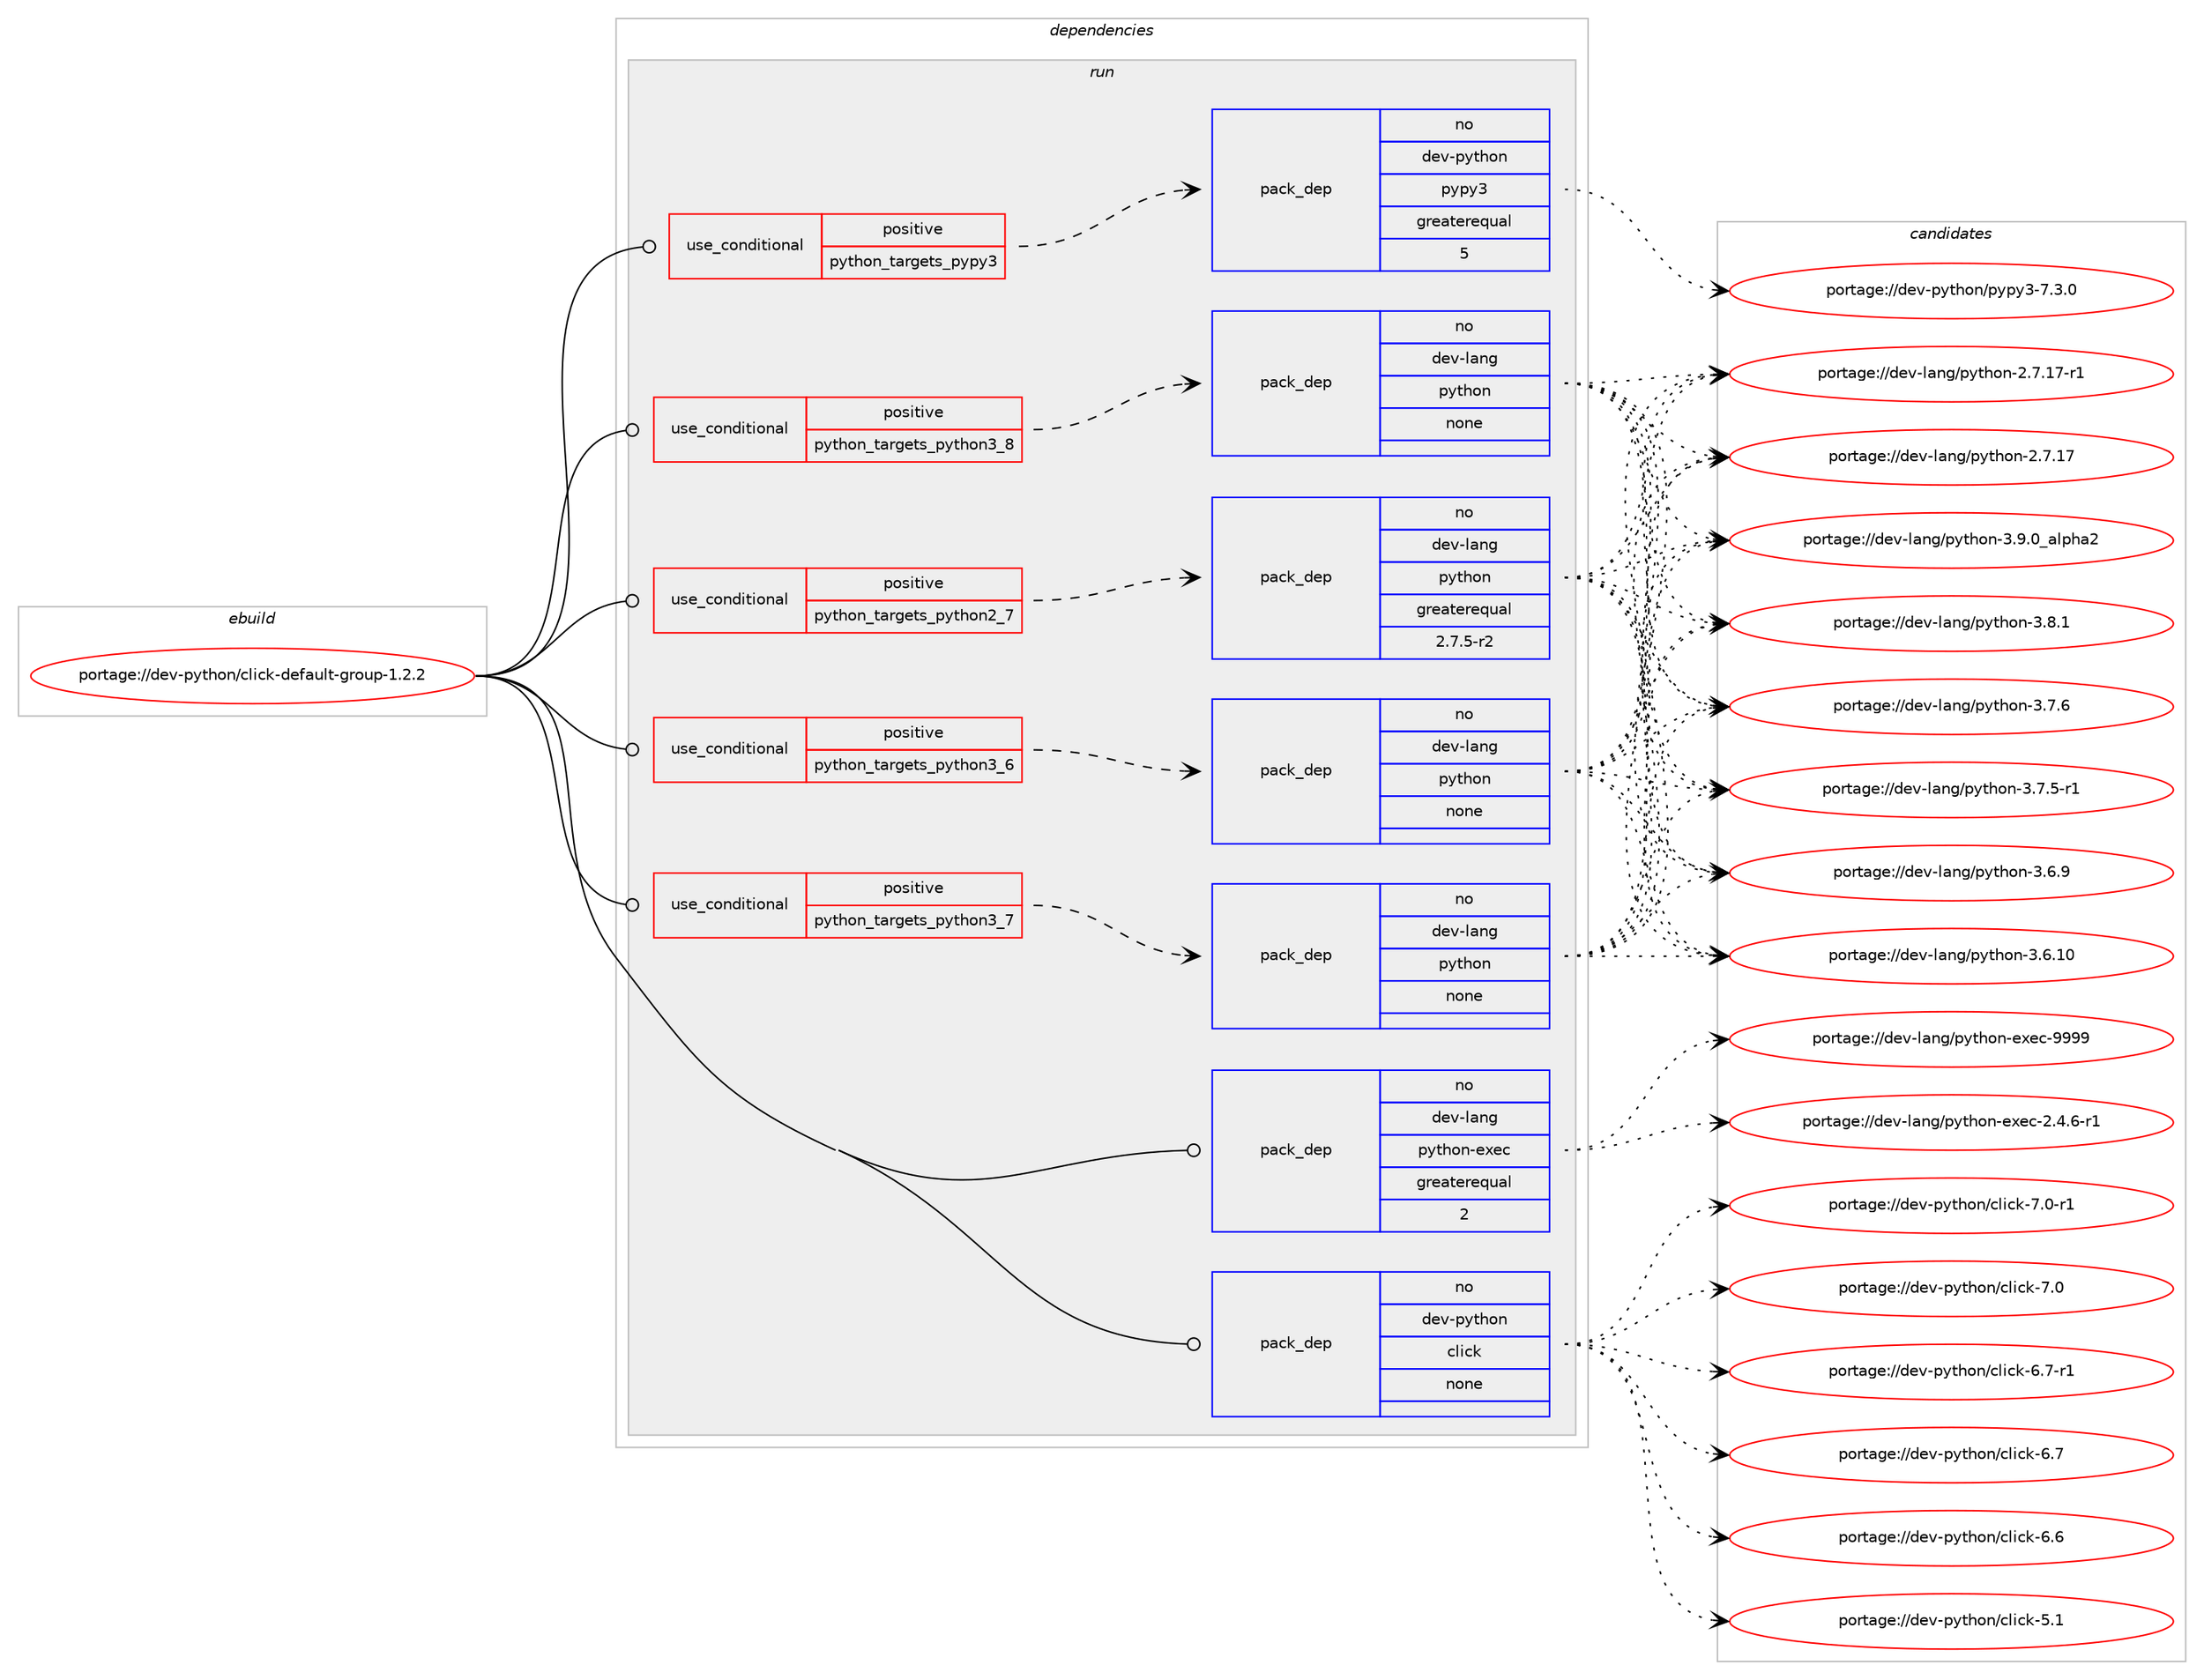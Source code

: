 digraph prolog {

# *************
# Graph options
# *************

newrank=true;
concentrate=true;
compound=true;
graph [rankdir=LR,fontname=Helvetica,fontsize=10,ranksep=1.5];#, ranksep=2.5, nodesep=0.2];
edge  [arrowhead=vee];
node  [fontname=Helvetica,fontsize=10];

# **********
# The ebuild
# **********

subgraph cluster_leftcol {
color=gray;
label=<<i>ebuild</i>>;
id [label="portage://dev-python/click-default-group-1.2.2", color=red, width=4, href="../dev-python/click-default-group-1.2.2.svg"];
}

# ****************
# The dependencies
# ****************

subgraph cluster_midcol {
color=gray;
label=<<i>dependencies</i>>;
subgraph cluster_compile {
fillcolor="#eeeeee";
style=filled;
label=<<i>compile</i>>;
}
subgraph cluster_compileandrun {
fillcolor="#eeeeee";
style=filled;
label=<<i>compile and run</i>>;
}
subgraph cluster_run {
fillcolor="#eeeeee";
style=filled;
label=<<i>run</i>>;
subgraph cond117689 {
dependency466884 [label=<<TABLE BORDER="0" CELLBORDER="1" CELLSPACING="0" CELLPADDING="4"><TR><TD ROWSPAN="3" CELLPADDING="10">use_conditional</TD></TR><TR><TD>positive</TD></TR><TR><TD>python_targets_pypy3</TD></TR></TABLE>>, shape=none, color=red];
subgraph pack344188 {
dependency466885 [label=<<TABLE BORDER="0" CELLBORDER="1" CELLSPACING="0" CELLPADDING="4" WIDTH="220"><TR><TD ROWSPAN="6" CELLPADDING="30">pack_dep</TD></TR><TR><TD WIDTH="110">no</TD></TR><TR><TD>dev-python</TD></TR><TR><TD>pypy3</TD></TR><TR><TD>greaterequal</TD></TR><TR><TD>5</TD></TR></TABLE>>, shape=none, color=blue];
}
dependency466884:e -> dependency466885:w [weight=20,style="dashed",arrowhead="vee"];
}
id:e -> dependency466884:w [weight=20,style="solid",arrowhead="odot"];
subgraph cond117690 {
dependency466886 [label=<<TABLE BORDER="0" CELLBORDER="1" CELLSPACING="0" CELLPADDING="4"><TR><TD ROWSPAN="3" CELLPADDING="10">use_conditional</TD></TR><TR><TD>positive</TD></TR><TR><TD>python_targets_python2_7</TD></TR></TABLE>>, shape=none, color=red];
subgraph pack344189 {
dependency466887 [label=<<TABLE BORDER="0" CELLBORDER="1" CELLSPACING="0" CELLPADDING="4" WIDTH="220"><TR><TD ROWSPAN="6" CELLPADDING="30">pack_dep</TD></TR><TR><TD WIDTH="110">no</TD></TR><TR><TD>dev-lang</TD></TR><TR><TD>python</TD></TR><TR><TD>greaterequal</TD></TR><TR><TD>2.7.5-r2</TD></TR></TABLE>>, shape=none, color=blue];
}
dependency466886:e -> dependency466887:w [weight=20,style="dashed",arrowhead="vee"];
}
id:e -> dependency466886:w [weight=20,style="solid",arrowhead="odot"];
subgraph cond117691 {
dependency466888 [label=<<TABLE BORDER="0" CELLBORDER="1" CELLSPACING="0" CELLPADDING="4"><TR><TD ROWSPAN="3" CELLPADDING="10">use_conditional</TD></TR><TR><TD>positive</TD></TR><TR><TD>python_targets_python3_6</TD></TR></TABLE>>, shape=none, color=red];
subgraph pack344190 {
dependency466889 [label=<<TABLE BORDER="0" CELLBORDER="1" CELLSPACING="0" CELLPADDING="4" WIDTH="220"><TR><TD ROWSPAN="6" CELLPADDING="30">pack_dep</TD></TR><TR><TD WIDTH="110">no</TD></TR><TR><TD>dev-lang</TD></TR><TR><TD>python</TD></TR><TR><TD>none</TD></TR><TR><TD></TD></TR></TABLE>>, shape=none, color=blue];
}
dependency466888:e -> dependency466889:w [weight=20,style="dashed",arrowhead="vee"];
}
id:e -> dependency466888:w [weight=20,style="solid",arrowhead="odot"];
subgraph cond117692 {
dependency466890 [label=<<TABLE BORDER="0" CELLBORDER="1" CELLSPACING="0" CELLPADDING="4"><TR><TD ROWSPAN="3" CELLPADDING="10">use_conditional</TD></TR><TR><TD>positive</TD></TR><TR><TD>python_targets_python3_7</TD></TR></TABLE>>, shape=none, color=red];
subgraph pack344191 {
dependency466891 [label=<<TABLE BORDER="0" CELLBORDER="1" CELLSPACING="0" CELLPADDING="4" WIDTH="220"><TR><TD ROWSPAN="6" CELLPADDING="30">pack_dep</TD></TR><TR><TD WIDTH="110">no</TD></TR><TR><TD>dev-lang</TD></TR><TR><TD>python</TD></TR><TR><TD>none</TD></TR><TR><TD></TD></TR></TABLE>>, shape=none, color=blue];
}
dependency466890:e -> dependency466891:w [weight=20,style="dashed",arrowhead="vee"];
}
id:e -> dependency466890:w [weight=20,style="solid",arrowhead="odot"];
subgraph cond117693 {
dependency466892 [label=<<TABLE BORDER="0" CELLBORDER="1" CELLSPACING="0" CELLPADDING="4"><TR><TD ROWSPAN="3" CELLPADDING="10">use_conditional</TD></TR><TR><TD>positive</TD></TR><TR><TD>python_targets_python3_8</TD></TR></TABLE>>, shape=none, color=red];
subgraph pack344192 {
dependency466893 [label=<<TABLE BORDER="0" CELLBORDER="1" CELLSPACING="0" CELLPADDING="4" WIDTH="220"><TR><TD ROWSPAN="6" CELLPADDING="30">pack_dep</TD></TR><TR><TD WIDTH="110">no</TD></TR><TR><TD>dev-lang</TD></TR><TR><TD>python</TD></TR><TR><TD>none</TD></TR><TR><TD></TD></TR></TABLE>>, shape=none, color=blue];
}
dependency466892:e -> dependency466893:w [weight=20,style="dashed",arrowhead="vee"];
}
id:e -> dependency466892:w [weight=20,style="solid",arrowhead="odot"];
subgraph pack344193 {
dependency466894 [label=<<TABLE BORDER="0" CELLBORDER="1" CELLSPACING="0" CELLPADDING="4" WIDTH="220"><TR><TD ROWSPAN="6" CELLPADDING="30">pack_dep</TD></TR><TR><TD WIDTH="110">no</TD></TR><TR><TD>dev-lang</TD></TR><TR><TD>python-exec</TD></TR><TR><TD>greaterequal</TD></TR><TR><TD>2</TD></TR></TABLE>>, shape=none, color=blue];
}
id:e -> dependency466894:w [weight=20,style="solid",arrowhead="odot"];
subgraph pack344194 {
dependency466895 [label=<<TABLE BORDER="0" CELLBORDER="1" CELLSPACING="0" CELLPADDING="4" WIDTH="220"><TR><TD ROWSPAN="6" CELLPADDING="30">pack_dep</TD></TR><TR><TD WIDTH="110">no</TD></TR><TR><TD>dev-python</TD></TR><TR><TD>click</TD></TR><TR><TD>none</TD></TR><TR><TD></TD></TR></TABLE>>, shape=none, color=blue];
}
id:e -> dependency466895:w [weight=20,style="solid",arrowhead="odot"];
}
}

# **************
# The candidates
# **************

subgraph cluster_choices {
rank=same;
color=gray;
label=<<i>candidates</i>>;

subgraph choice344188 {
color=black;
nodesep=1;
choice100101118451121211161041111104711212111212151455546514648 [label="portage://dev-python/pypy3-7.3.0", color=red, width=4,href="../dev-python/pypy3-7.3.0.svg"];
dependency466885:e -> choice100101118451121211161041111104711212111212151455546514648:w [style=dotted,weight="100"];
}
subgraph choice344189 {
color=black;
nodesep=1;
choice10010111845108971101034711212111610411111045514657464895971081121049750 [label="portage://dev-lang/python-3.9.0_alpha2", color=red, width=4,href="../dev-lang/python-3.9.0_alpha2.svg"];
choice100101118451089711010347112121116104111110455146564649 [label="portage://dev-lang/python-3.8.1", color=red, width=4,href="../dev-lang/python-3.8.1.svg"];
choice100101118451089711010347112121116104111110455146554654 [label="portage://dev-lang/python-3.7.6", color=red, width=4,href="../dev-lang/python-3.7.6.svg"];
choice1001011184510897110103471121211161041111104551465546534511449 [label="portage://dev-lang/python-3.7.5-r1", color=red, width=4,href="../dev-lang/python-3.7.5-r1.svg"];
choice100101118451089711010347112121116104111110455146544657 [label="portage://dev-lang/python-3.6.9", color=red, width=4,href="../dev-lang/python-3.6.9.svg"];
choice10010111845108971101034711212111610411111045514654464948 [label="portage://dev-lang/python-3.6.10", color=red, width=4,href="../dev-lang/python-3.6.10.svg"];
choice100101118451089711010347112121116104111110455046554649554511449 [label="portage://dev-lang/python-2.7.17-r1", color=red, width=4,href="../dev-lang/python-2.7.17-r1.svg"];
choice10010111845108971101034711212111610411111045504655464955 [label="portage://dev-lang/python-2.7.17", color=red, width=4,href="../dev-lang/python-2.7.17.svg"];
dependency466887:e -> choice10010111845108971101034711212111610411111045514657464895971081121049750:w [style=dotted,weight="100"];
dependency466887:e -> choice100101118451089711010347112121116104111110455146564649:w [style=dotted,weight="100"];
dependency466887:e -> choice100101118451089711010347112121116104111110455146554654:w [style=dotted,weight="100"];
dependency466887:e -> choice1001011184510897110103471121211161041111104551465546534511449:w [style=dotted,weight="100"];
dependency466887:e -> choice100101118451089711010347112121116104111110455146544657:w [style=dotted,weight="100"];
dependency466887:e -> choice10010111845108971101034711212111610411111045514654464948:w [style=dotted,weight="100"];
dependency466887:e -> choice100101118451089711010347112121116104111110455046554649554511449:w [style=dotted,weight="100"];
dependency466887:e -> choice10010111845108971101034711212111610411111045504655464955:w [style=dotted,weight="100"];
}
subgraph choice344190 {
color=black;
nodesep=1;
choice10010111845108971101034711212111610411111045514657464895971081121049750 [label="portage://dev-lang/python-3.9.0_alpha2", color=red, width=4,href="../dev-lang/python-3.9.0_alpha2.svg"];
choice100101118451089711010347112121116104111110455146564649 [label="portage://dev-lang/python-3.8.1", color=red, width=4,href="../dev-lang/python-3.8.1.svg"];
choice100101118451089711010347112121116104111110455146554654 [label="portage://dev-lang/python-3.7.6", color=red, width=4,href="../dev-lang/python-3.7.6.svg"];
choice1001011184510897110103471121211161041111104551465546534511449 [label="portage://dev-lang/python-3.7.5-r1", color=red, width=4,href="../dev-lang/python-3.7.5-r1.svg"];
choice100101118451089711010347112121116104111110455146544657 [label="portage://dev-lang/python-3.6.9", color=red, width=4,href="../dev-lang/python-3.6.9.svg"];
choice10010111845108971101034711212111610411111045514654464948 [label="portage://dev-lang/python-3.6.10", color=red, width=4,href="../dev-lang/python-3.6.10.svg"];
choice100101118451089711010347112121116104111110455046554649554511449 [label="portage://dev-lang/python-2.7.17-r1", color=red, width=4,href="../dev-lang/python-2.7.17-r1.svg"];
choice10010111845108971101034711212111610411111045504655464955 [label="portage://dev-lang/python-2.7.17", color=red, width=4,href="../dev-lang/python-2.7.17.svg"];
dependency466889:e -> choice10010111845108971101034711212111610411111045514657464895971081121049750:w [style=dotted,weight="100"];
dependency466889:e -> choice100101118451089711010347112121116104111110455146564649:w [style=dotted,weight="100"];
dependency466889:e -> choice100101118451089711010347112121116104111110455146554654:w [style=dotted,weight="100"];
dependency466889:e -> choice1001011184510897110103471121211161041111104551465546534511449:w [style=dotted,weight="100"];
dependency466889:e -> choice100101118451089711010347112121116104111110455146544657:w [style=dotted,weight="100"];
dependency466889:e -> choice10010111845108971101034711212111610411111045514654464948:w [style=dotted,weight="100"];
dependency466889:e -> choice100101118451089711010347112121116104111110455046554649554511449:w [style=dotted,weight="100"];
dependency466889:e -> choice10010111845108971101034711212111610411111045504655464955:w [style=dotted,weight="100"];
}
subgraph choice344191 {
color=black;
nodesep=1;
choice10010111845108971101034711212111610411111045514657464895971081121049750 [label="portage://dev-lang/python-3.9.0_alpha2", color=red, width=4,href="../dev-lang/python-3.9.0_alpha2.svg"];
choice100101118451089711010347112121116104111110455146564649 [label="portage://dev-lang/python-3.8.1", color=red, width=4,href="../dev-lang/python-3.8.1.svg"];
choice100101118451089711010347112121116104111110455146554654 [label="portage://dev-lang/python-3.7.6", color=red, width=4,href="../dev-lang/python-3.7.6.svg"];
choice1001011184510897110103471121211161041111104551465546534511449 [label="portage://dev-lang/python-3.7.5-r1", color=red, width=4,href="../dev-lang/python-3.7.5-r1.svg"];
choice100101118451089711010347112121116104111110455146544657 [label="portage://dev-lang/python-3.6.9", color=red, width=4,href="../dev-lang/python-3.6.9.svg"];
choice10010111845108971101034711212111610411111045514654464948 [label="portage://dev-lang/python-3.6.10", color=red, width=4,href="../dev-lang/python-3.6.10.svg"];
choice100101118451089711010347112121116104111110455046554649554511449 [label="portage://dev-lang/python-2.7.17-r1", color=red, width=4,href="../dev-lang/python-2.7.17-r1.svg"];
choice10010111845108971101034711212111610411111045504655464955 [label="portage://dev-lang/python-2.7.17", color=red, width=4,href="../dev-lang/python-2.7.17.svg"];
dependency466891:e -> choice10010111845108971101034711212111610411111045514657464895971081121049750:w [style=dotted,weight="100"];
dependency466891:e -> choice100101118451089711010347112121116104111110455146564649:w [style=dotted,weight="100"];
dependency466891:e -> choice100101118451089711010347112121116104111110455146554654:w [style=dotted,weight="100"];
dependency466891:e -> choice1001011184510897110103471121211161041111104551465546534511449:w [style=dotted,weight="100"];
dependency466891:e -> choice100101118451089711010347112121116104111110455146544657:w [style=dotted,weight="100"];
dependency466891:e -> choice10010111845108971101034711212111610411111045514654464948:w [style=dotted,weight="100"];
dependency466891:e -> choice100101118451089711010347112121116104111110455046554649554511449:w [style=dotted,weight="100"];
dependency466891:e -> choice10010111845108971101034711212111610411111045504655464955:w [style=dotted,weight="100"];
}
subgraph choice344192 {
color=black;
nodesep=1;
choice10010111845108971101034711212111610411111045514657464895971081121049750 [label="portage://dev-lang/python-3.9.0_alpha2", color=red, width=4,href="../dev-lang/python-3.9.0_alpha2.svg"];
choice100101118451089711010347112121116104111110455146564649 [label="portage://dev-lang/python-3.8.1", color=red, width=4,href="../dev-lang/python-3.8.1.svg"];
choice100101118451089711010347112121116104111110455146554654 [label="portage://dev-lang/python-3.7.6", color=red, width=4,href="../dev-lang/python-3.7.6.svg"];
choice1001011184510897110103471121211161041111104551465546534511449 [label="portage://dev-lang/python-3.7.5-r1", color=red, width=4,href="../dev-lang/python-3.7.5-r1.svg"];
choice100101118451089711010347112121116104111110455146544657 [label="portage://dev-lang/python-3.6.9", color=red, width=4,href="../dev-lang/python-3.6.9.svg"];
choice10010111845108971101034711212111610411111045514654464948 [label="portage://dev-lang/python-3.6.10", color=red, width=4,href="../dev-lang/python-3.6.10.svg"];
choice100101118451089711010347112121116104111110455046554649554511449 [label="portage://dev-lang/python-2.7.17-r1", color=red, width=4,href="../dev-lang/python-2.7.17-r1.svg"];
choice10010111845108971101034711212111610411111045504655464955 [label="portage://dev-lang/python-2.7.17", color=red, width=4,href="../dev-lang/python-2.7.17.svg"];
dependency466893:e -> choice10010111845108971101034711212111610411111045514657464895971081121049750:w [style=dotted,weight="100"];
dependency466893:e -> choice100101118451089711010347112121116104111110455146564649:w [style=dotted,weight="100"];
dependency466893:e -> choice100101118451089711010347112121116104111110455146554654:w [style=dotted,weight="100"];
dependency466893:e -> choice1001011184510897110103471121211161041111104551465546534511449:w [style=dotted,weight="100"];
dependency466893:e -> choice100101118451089711010347112121116104111110455146544657:w [style=dotted,weight="100"];
dependency466893:e -> choice10010111845108971101034711212111610411111045514654464948:w [style=dotted,weight="100"];
dependency466893:e -> choice100101118451089711010347112121116104111110455046554649554511449:w [style=dotted,weight="100"];
dependency466893:e -> choice10010111845108971101034711212111610411111045504655464955:w [style=dotted,weight="100"];
}
subgraph choice344193 {
color=black;
nodesep=1;
choice10010111845108971101034711212111610411111045101120101994557575757 [label="portage://dev-lang/python-exec-9999", color=red, width=4,href="../dev-lang/python-exec-9999.svg"];
choice10010111845108971101034711212111610411111045101120101994550465246544511449 [label="portage://dev-lang/python-exec-2.4.6-r1", color=red, width=4,href="../dev-lang/python-exec-2.4.6-r1.svg"];
dependency466894:e -> choice10010111845108971101034711212111610411111045101120101994557575757:w [style=dotted,weight="100"];
dependency466894:e -> choice10010111845108971101034711212111610411111045101120101994550465246544511449:w [style=dotted,weight="100"];
}
subgraph choice344194 {
color=black;
nodesep=1;
choice10010111845112121116104111110479910810599107455546484511449 [label="portage://dev-python/click-7.0-r1", color=red, width=4,href="../dev-python/click-7.0-r1.svg"];
choice1001011184511212111610411111047991081059910745554648 [label="portage://dev-python/click-7.0", color=red, width=4,href="../dev-python/click-7.0.svg"];
choice10010111845112121116104111110479910810599107455446554511449 [label="portage://dev-python/click-6.7-r1", color=red, width=4,href="../dev-python/click-6.7-r1.svg"];
choice1001011184511212111610411111047991081059910745544655 [label="portage://dev-python/click-6.7", color=red, width=4,href="../dev-python/click-6.7.svg"];
choice1001011184511212111610411111047991081059910745544654 [label="portage://dev-python/click-6.6", color=red, width=4,href="../dev-python/click-6.6.svg"];
choice1001011184511212111610411111047991081059910745534649 [label="portage://dev-python/click-5.1", color=red, width=4,href="../dev-python/click-5.1.svg"];
dependency466895:e -> choice10010111845112121116104111110479910810599107455546484511449:w [style=dotted,weight="100"];
dependency466895:e -> choice1001011184511212111610411111047991081059910745554648:w [style=dotted,weight="100"];
dependency466895:e -> choice10010111845112121116104111110479910810599107455446554511449:w [style=dotted,weight="100"];
dependency466895:e -> choice1001011184511212111610411111047991081059910745544655:w [style=dotted,weight="100"];
dependency466895:e -> choice1001011184511212111610411111047991081059910745544654:w [style=dotted,weight="100"];
dependency466895:e -> choice1001011184511212111610411111047991081059910745534649:w [style=dotted,weight="100"];
}
}

}
